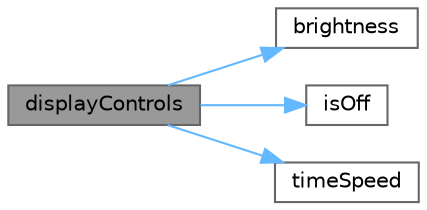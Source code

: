 digraph "displayControls"
{
 // INTERACTIVE_SVG=YES
 // LATEX_PDF_SIZE
  bgcolor="transparent";
  edge [fontname=Helvetica,fontsize=10,labelfontname=Helvetica,labelfontsize=10];
  node [fontname=Helvetica,fontsize=10,shape=box,height=0.2,width=0.4];
  rankdir="LR";
  Node1 [id="Node000001",label="displayControls",height=0.2,width=0.4,color="gray40", fillcolor="grey60", style="filled", fontcolor="black",tooltip=" "];
  Node1 -> Node2 [id="edge1_Node000001_Node000002",color="steelblue1",style="solid",tooltip=" "];
  Node2 [id="Node000002",label="brightness",height=0.2,width=0.4,color="grey40", fillcolor="white", style="filled",URL="$da/dc7/advanced_8h_a96d9503945476f13a97c8f406269fcef.html#a96d9503945476f13a97c8f406269fcef",tooltip=" "];
  Node1 -> Node3 [id="edge2_Node000001_Node000003",color="steelblue1",style="solid",tooltip=" "];
  Node3 [id="Node000003",label="isOff",height=0.2,width=0.4,color="grey40", fillcolor="white", style="filled",URL="$da/d40/wasm__impl_8h_a8ce468a290386e168c8a4ce84386cbba.html#a8ce468a290386e168c8a4ce84386cbba",tooltip=" "];
  Node1 -> Node4 [id="edge3_Node000001_Node000004",color="steelblue1",style="solid",tooltip=" "];
  Node4 [id="Node000004",label="timeSpeed",height=0.2,width=0.4,color="grey40", fillcolor="white", style="filled",URL="$da/d40/wasm__impl_8h_a48f8a05e5496e76ec3cea5b13b3a6923.html#a48f8a05e5496e76ec3cea5b13b3a6923",tooltip=" "];
}
